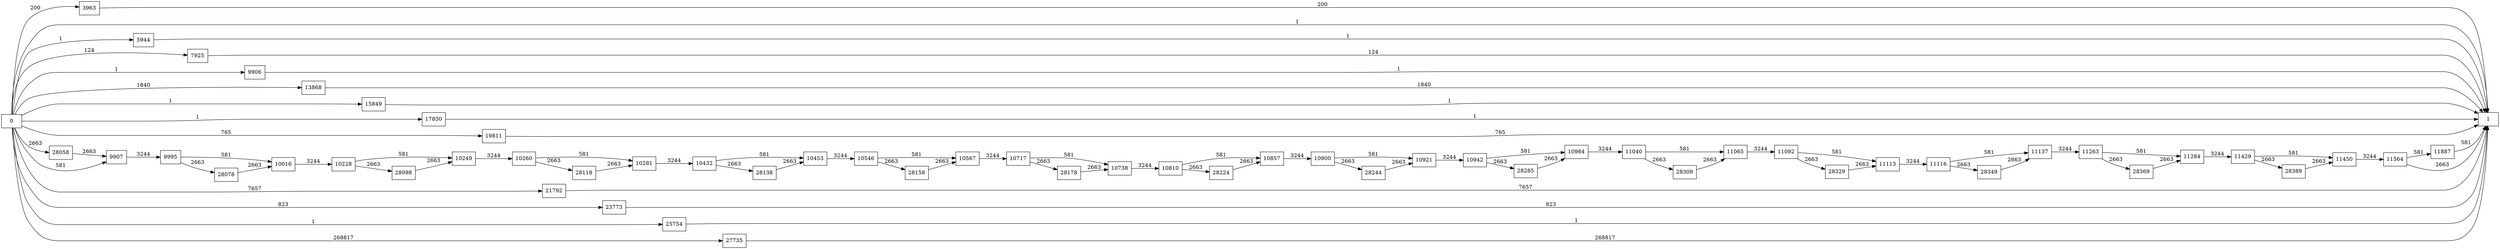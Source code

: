 digraph {
	graph [rankdir=LR]
	node [shape=rectangle]
	3963 -> 1 [label=200]
	5944 -> 1 [label=1]
	7925 -> 1 [label=124]
	9906 -> 1 [label=1]
	9907 -> 9995 [label=3244]
	9995 -> 10016 [label=581]
	9995 -> 28078 [label=2663]
	10016 -> 10228 [label=3244]
	10228 -> 10249 [label=581]
	10228 -> 28098 [label=2663]
	10249 -> 10260 [label=3244]
	10260 -> 10281 [label=581]
	10260 -> 28118 [label=2663]
	10281 -> 10432 [label=3244]
	10432 -> 10453 [label=581]
	10432 -> 28138 [label=2663]
	10453 -> 10546 [label=3244]
	10546 -> 10567 [label=581]
	10546 -> 28158 [label=2663]
	10567 -> 10717 [label=3244]
	10717 -> 10738 [label=581]
	10717 -> 28178 [label=2663]
	10738 -> 10810 [label=3244]
	10810 -> 10857 [label=581]
	10810 -> 28224 [label=2663]
	10857 -> 10900 [label=3244]
	10900 -> 10921 [label=581]
	10900 -> 28244 [label=2663]
	10921 -> 10942 [label=3244]
	10942 -> 10984 [label=581]
	10942 -> 28285 [label=2663]
	10984 -> 11040 [label=3244]
	11040 -> 11065 [label=581]
	11040 -> 28309 [label=2663]
	11065 -> 11092 [label=3244]
	11092 -> 11113 [label=581]
	11092 -> 28329 [label=2663]
	11113 -> 11116 [label=3244]
	11116 -> 11137 [label=581]
	11116 -> 28349 [label=2663]
	11137 -> 11263 [label=3244]
	11263 -> 11284 [label=581]
	11263 -> 28369 [label=2663]
	11284 -> 11429 [label=3244]
	11429 -> 11450 [label=581]
	11429 -> 28389 [label=2663]
	11450 -> 11564 [label=3244]
	11564 -> 1 [label=2663]
	11564 -> 11887 [label=581]
	11887 -> 1 [label=581]
	13868 -> 1 [label=1840]
	15849 -> 1 [label=1]
	17830 -> 1 [label=1]
	19811 -> 1 [label=765]
	21792 -> 1 [label=7657]
	23773 -> 1 [label=823]
	25754 -> 1 [label=1]
	27735 -> 1 [label=268817]
	28058 -> 9907 [label=2663]
	28078 -> 10016 [label=2663]
	28098 -> 10249 [label=2663]
	28118 -> 10281 [label=2663]
	28138 -> 10453 [label=2663]
	28158 -> 10567 [label=2663]
	28178 -> 10738 [label=2663]
	28224 -> 10857 [label=2663]
	28244 -> 10921 [label=2663]
	28285 -> 10984 [label=2663]
	28309 -> 11065 [label=2663]
	28329 -> 11113 [label=2663]
	28349 -> 11137 [label=2663]
	28369 -> 11284 [label=2663]
	28389 -> 11450 [label=2663]
	0 -> 9907 [label=581]
	0 -> 1 [label=1]
	0 -> 3963 [label=200]
	0 -> 5944 [label=1]
	0 -> 7925 [label=124]
	0 -> 9906 [label=1]
	0 -> 13868 [label=1840]
	0 -> 15849 [label=1]
	0 -> 17830 [label=1]
	0 -> 19811 [label=765]
	0 -> 21792 [label=7657]
	0 -> 23773 [label=823]
	0 -> 25754 [label=1]
	0 -> 27735 [label=268817]
	0 -> 28058 [label=2663]
}

